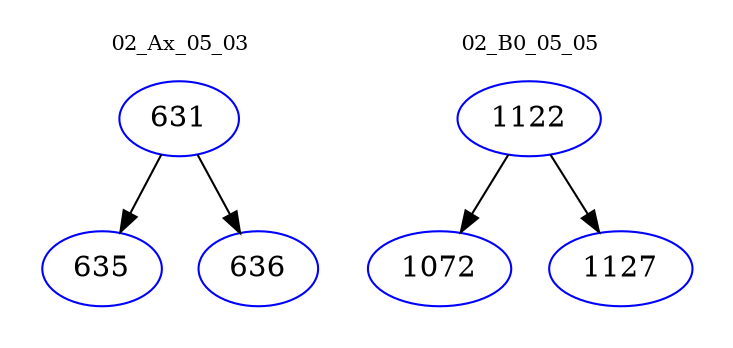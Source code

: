 digraph{
subgraph cluster_0 {
color = white
label = "02_Ax_05_03";
fontsize=10;
T0_631 [label="631", color="blue"]
T0_631 -> T0_635 [color="black"]
T0_635 [label="635", color="blue"]
T0_631 -> T0_636 [color="black"]
T0_636 [label="636", color="blue"]
}
subgraph cluster_1 {
color = white
label = "02_B0_05_05";
fontsize=10;
T1_1122 [label="1122", color="blue"]
T1_1122 -> T1_1072 [color="black"]
T1_1072 [label="1072", color="blue"]
T1_1122 -> T1_1127 [color="black"]
T1_1127 [label="1127", color="blue"]
}
}
